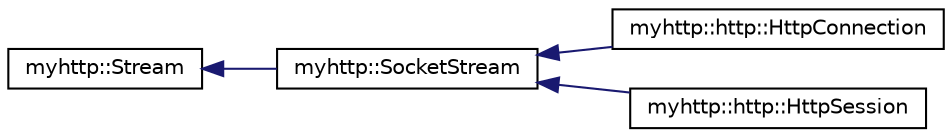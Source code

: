 digraph "Graphical Class Hierarchy"
{
 // LATEX_PDF_SIZE
  edge [fontname="Helvetica",fontsize="10",labelfontname="Helvetica",labelfontsize="10"];
  node [fontname="Helvetica",fontsize="10",shape=record];
  rankdir="LR";
  Node0 [label="myhttp::Stream",height=0.2,width=0.4,color="black", fillcolor="white", style="filled",URL="$classmyhttp_1_1Stream.html",tooltip="流结构"];
  Node0 -> Node1 [dir="back",color="midnightblue",fontsize="10",style="solid",fontname="Helvetica"];
  Node1 [label="myhttp::SocketStream",height=0.2,width=0.4,color="black", fillcolor="white", style="filled",URL="$classmyhttp_1_1SocketStream.html",tooltip="Socket流"];
  Node1 -> Node2 [dir="back",color="midnightblue",fontsize="10",style="solid",fontname="Helvetica"];
  Node2 [label="myhttp::http::HttpConnection",height=0.2,width=0.4,color="black", fillcolor="white", style="filled",URL="$classmyhttp_1_1http_1_1HttpConnection.html",tooltip="HTTP客户端类"];
  Node1 -> Node3 [dir="back",color="midnightblue",fontsize="10",style="solid",fontname="Helvetica"];
  Node3 [label="myhttp::http::HttpSession",height=0.2,width=0.4,color="black", fillcolor="white", style="filled",URL="$classmyhttp_1_1http_1_1HttpSession.html",tooltip="HTTPSession封装"];
}
